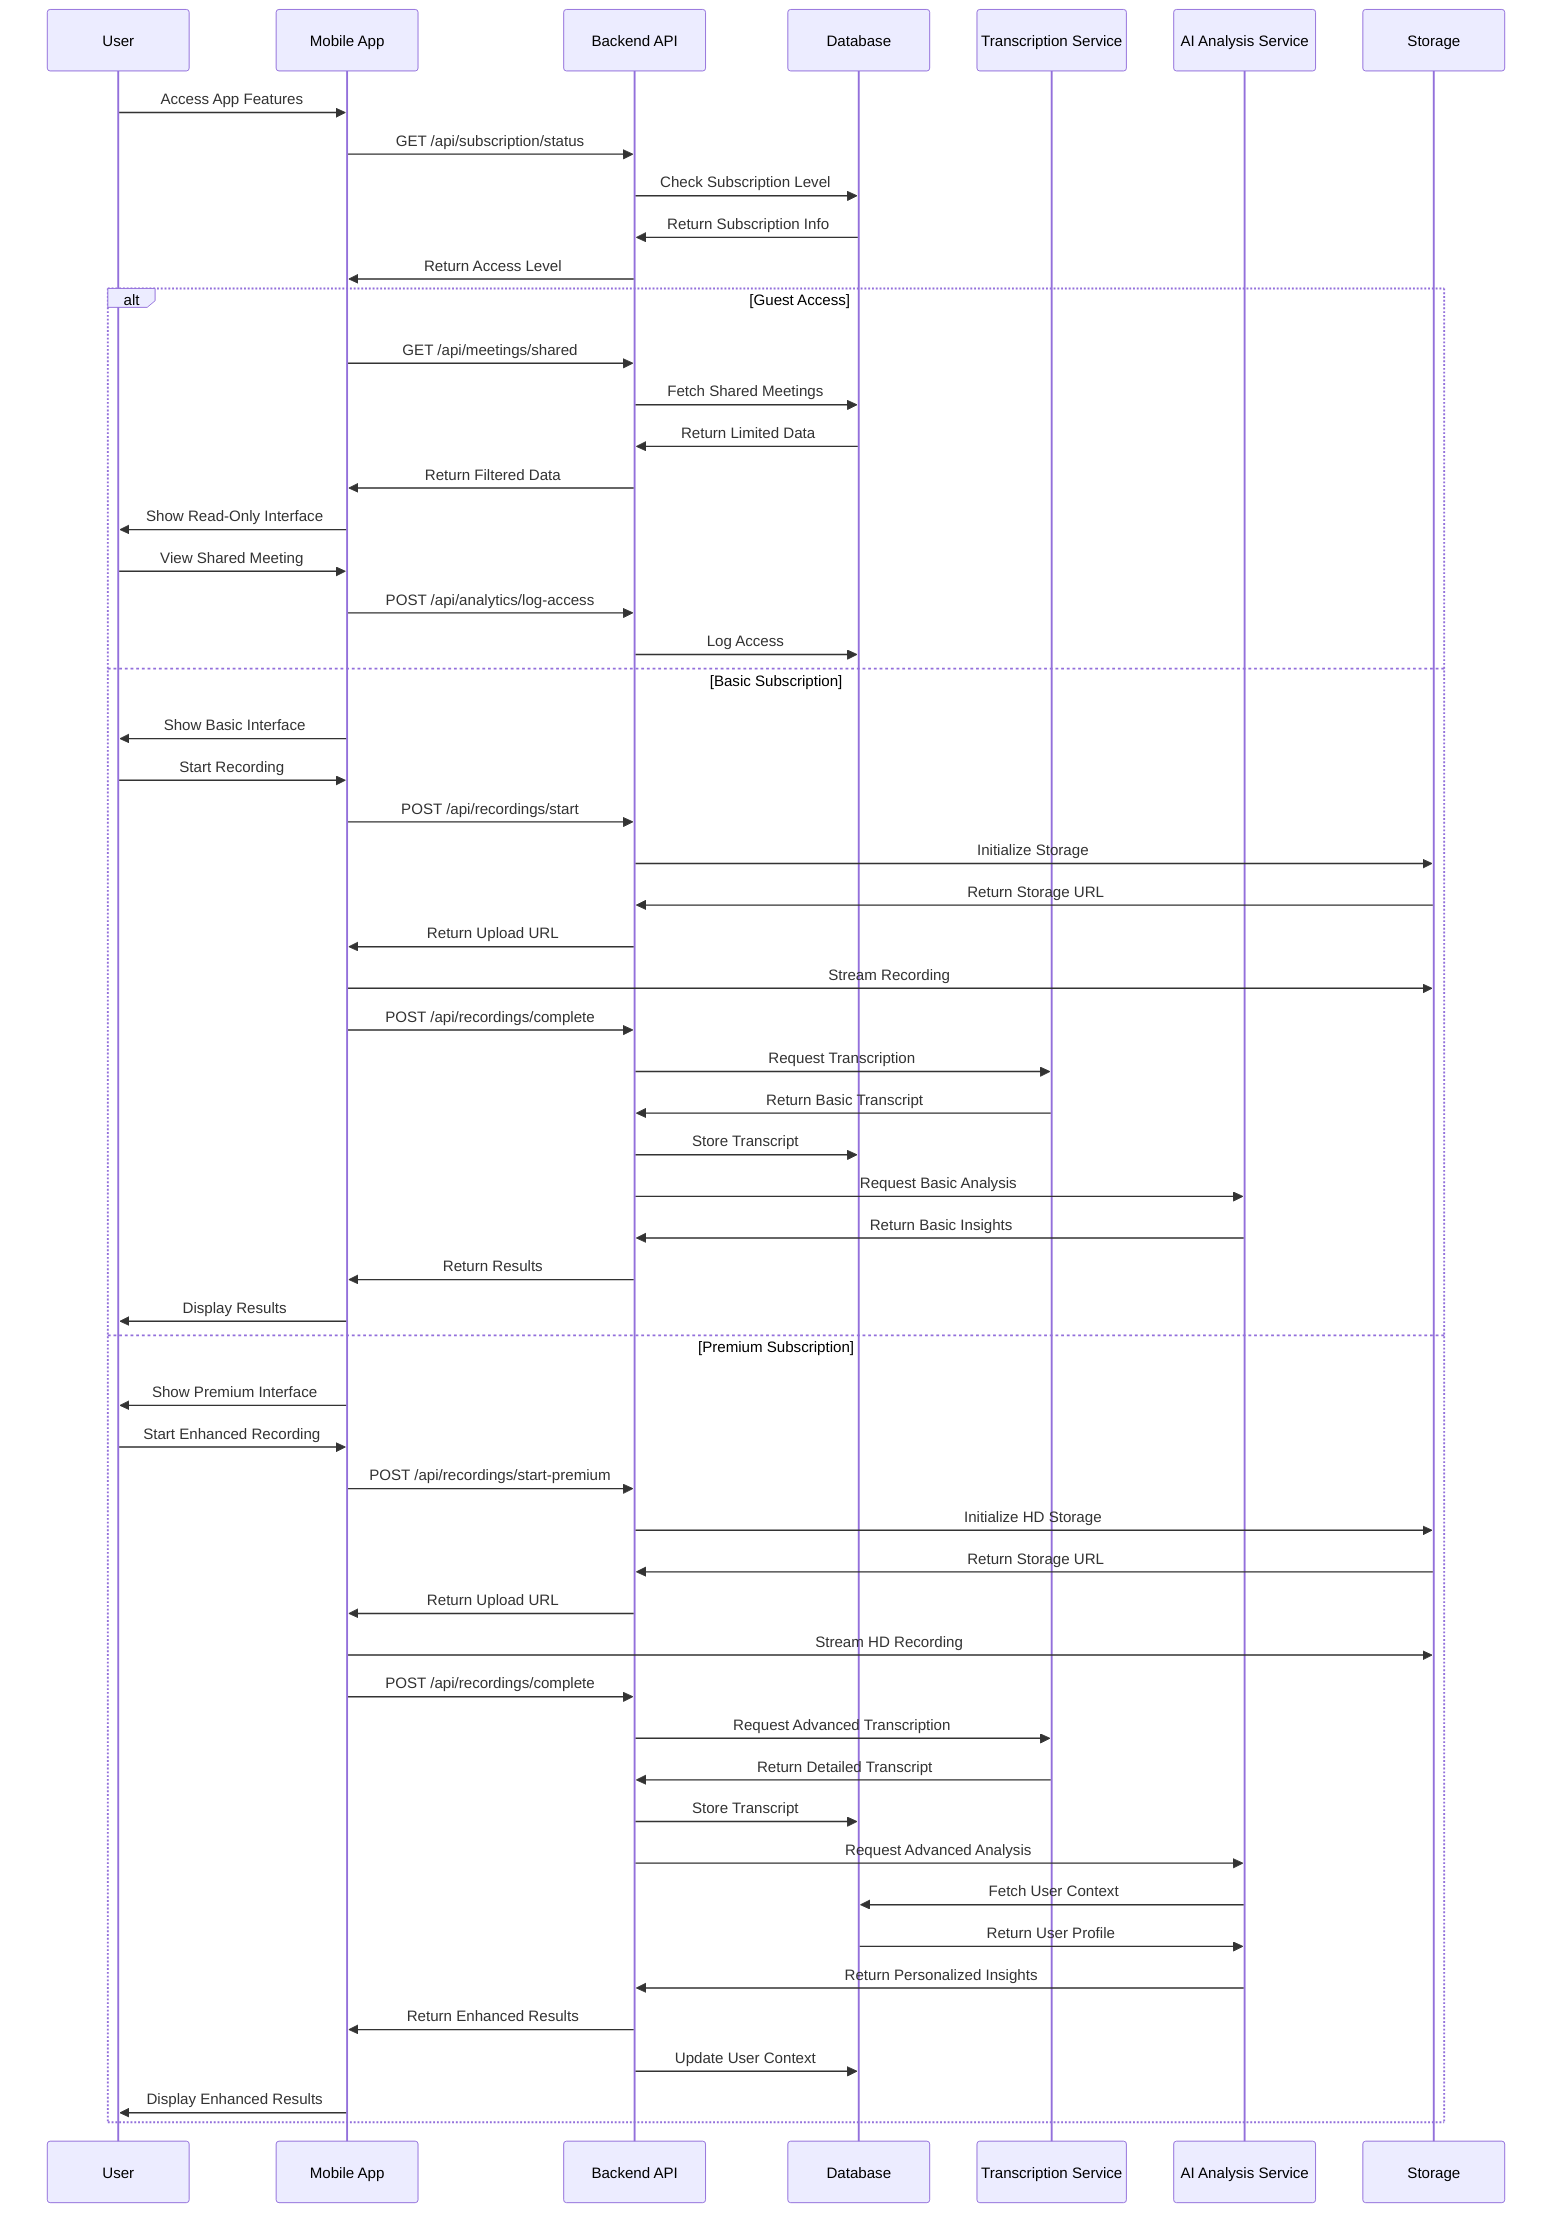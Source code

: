 sequenceDiagram
    participant U as User
    participant A as Mobile App
    participant API as Backend API
    participant DB as Database
    participant T as Transcription Service
    participant AI as AI Analysis Service
    participant S as Storage

    U->>A: Access App Features
    A->>API: GET /api/subscription/status
    API->>DB: Check Subscription Level
    DB->>API: Return Subscription Info
    API->>A: Return Access Level

    alt Guest Access
        A->>API: GET /api/meetings/shared
        API->>DB: Fetch Shared Meetings
        DB->>API: Return Limited Data
        API->>A: Return Filtered Data
        A->>U: Show Read-Only Interface
        U->>A: View Shared Meeting
        A->>API: POST /api/analytics/log-access
        API->>DB: Log Access
    else Basic Subscription
        A->>U: Show Basic Interface
        U->>A: Start Recording
        A->>API: POST /api/recordings/start
        API->>S: Initialize Storage
        S->>API: Return Storage URL
        API->>A: Return Upload URL
        A->>S: Stream Recording
        A->>API: POST /api/recordings/complete
        API->>T: Request Transcription
        T->>API: Return Basic Transcript
        API->>DB: Store Transcript
        API->>AI: Request Basic Analysis
        AI->>API: Return Basic Insights
        API->>A: Return Results
        A->>U: Display Results
    else Premium Subscription
        A->>U: Show Premium Interface
        U->>A: Start Enhanced Recording
        A->>API: POST /api/recordings/start-premium
        API->>S: Initialize HD Storage
        S->>API: Return Storage URL
        API->>A: Return Upload URL
        A->>S: Stream HD Recording
        A->>API: POST /api/recordings/complete
        API->>T: Request Advanced Transcription
        T->>API: Return Detailed Transcript
        API->>DB: Store Transcript
        API->>AI: Request Advanced Analysis
        AI->>DB: Fetch User Context
        DB->>AI: Return User Profile
        AI->>API: Return Personalized Insights
        API->>A: Return Enhanced Results
        API->>DB: Update User Context
        A->>U: Display Enhanced Results
    end